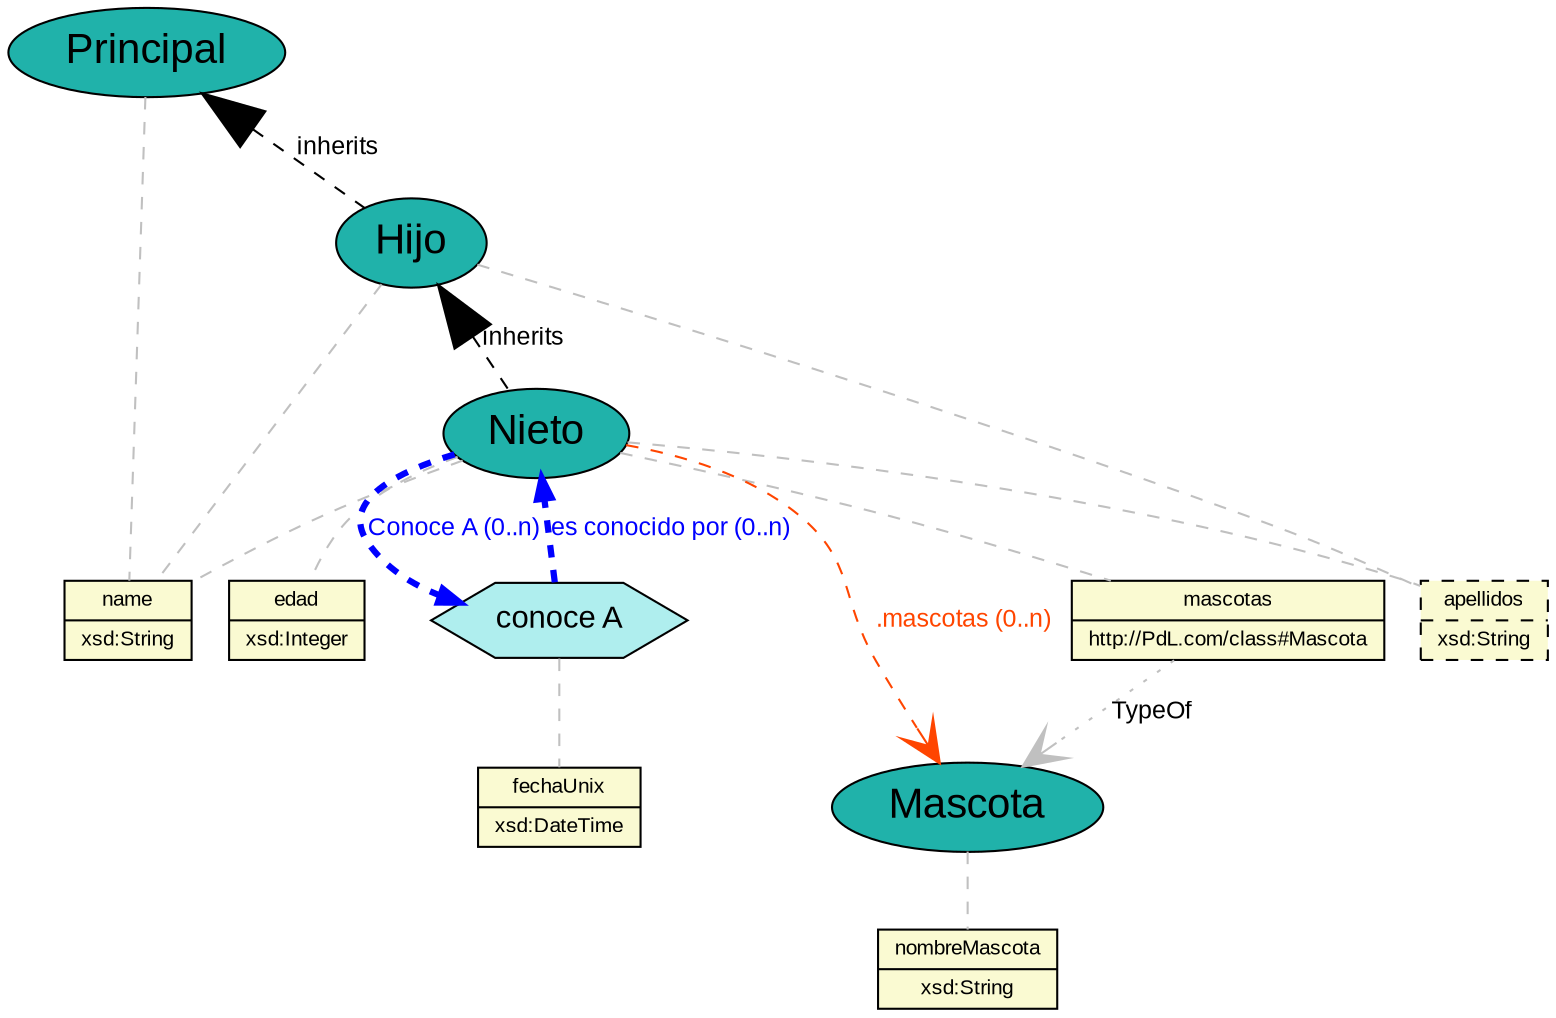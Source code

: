 graph ejemplo{
  
  //Defecto
  node [fontname="Arial"];
  edge [fontname="Arial",fontsize=12];
  
  
  //Propiedades
  node [shape=record,style=filled,fillcolor=lightgoldenrodyellow,fontsize=10]
  property_name [label="{name|xsd:String}"];
  property_apellidos [label="{apellidos|xsd:String}",style="filled,dashed"]; //atributo opcional
  property_edad [label="{edad|xsd:Integer}"];
  property_fechaUNIX [label="{fechaUnix|xsd:DateTime}"];
  property_mascotas [label="{mascotas|http://PdL.com/class#Mascota}"];
  property_nombreMascota [label="{nombreMascota|xsd:String}"];
  

 
  //Clases
  node [shape=ellipse,style=filled,fillcolor=lightseagreen,fontsize=20]
  class_Principal [label="Principal"];
  class_Hijo [label="Hijo"];
  class_Nieto [label="Nieto"];
  class_Mascota [label="Mascota"]
  
  //Relaciones
  node [shape=hexagon,style=filled,fillcolor=paleturquoise,fontsize=15]
  relationship_conoceA [label="conoce A"];
  
  //Se separan elementos
  edge[style=dashed,len=3,color=grey]
  
  //Clase-propiedad
  class_Principal -- property_name;
  class_Hijo -- property_name;
  class_Hijo -- property_apellidos;
  class_Nieto -- property_name;
  class_Nieto -- property_apellidos;
  class_Nieto -- property_edad;
  class_Nieto -- property_mascotas;
  class_Mascota -- property_nombreMascota;
  //Relación-propiedad
  relationship_conoceA -- property_fechaUNIX;  
  
  //uso indirecto de definición de tipos
  property_mascotas -- class_Mascota [style=dotted,arrowhead=vee,dir=forward,arrowsize=2,label="TypeOf"];
  
  //asociaciones a través de atributos marcadas de forma directa
  class_Nieto -- class_Mascota [label=".mascotas (0..n)", fontcolor=orangered, color=orangered, style=dashed, arrowhead=vee,dir=forward,arrowsize=2]
  
  //Herencias
  edge[len=5,color=black]
  class_Principal -- class_Hijo [arrowhead=normal,arrowsize=3,dir=back,label="inherits"];
  class_Hijo -- class_Nieto [arrowhead=normal,arrowsize=3,dir=back,label="inherits"];
  
  
  //Enlaces de las relaciones
  edge[len=2,penwidth=3,color=blue]
  class_Nieto -- relationship_conoceA [label="Conoce A (0..n)",fontcolor=blue,dir=forward,arrowhead=normal];
  relationship_conoceA -- class_Nieto [label="es conocido por (0..n)",fontcolor=blue,dir=forward,arrowhead=normal];
  
}